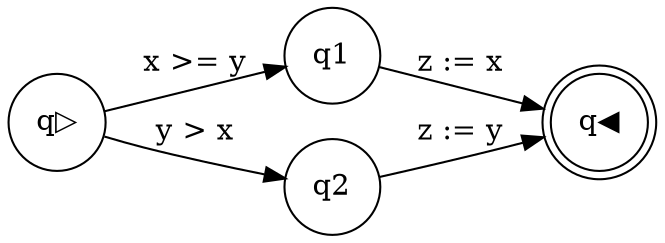 digraph program_graph {rankdir=LR;
node [shape = circle]; q▷;
node [shape = doublecircle]; q◀; 
node [shape = circle]
	q▷ -> q1 [label = "x >= y"];
	q1 -> q◀ [label = "z := x"];
	q▷ -> q2 [label = "y > x"];
	q2 -> q◀ [label = "z := y"];
}